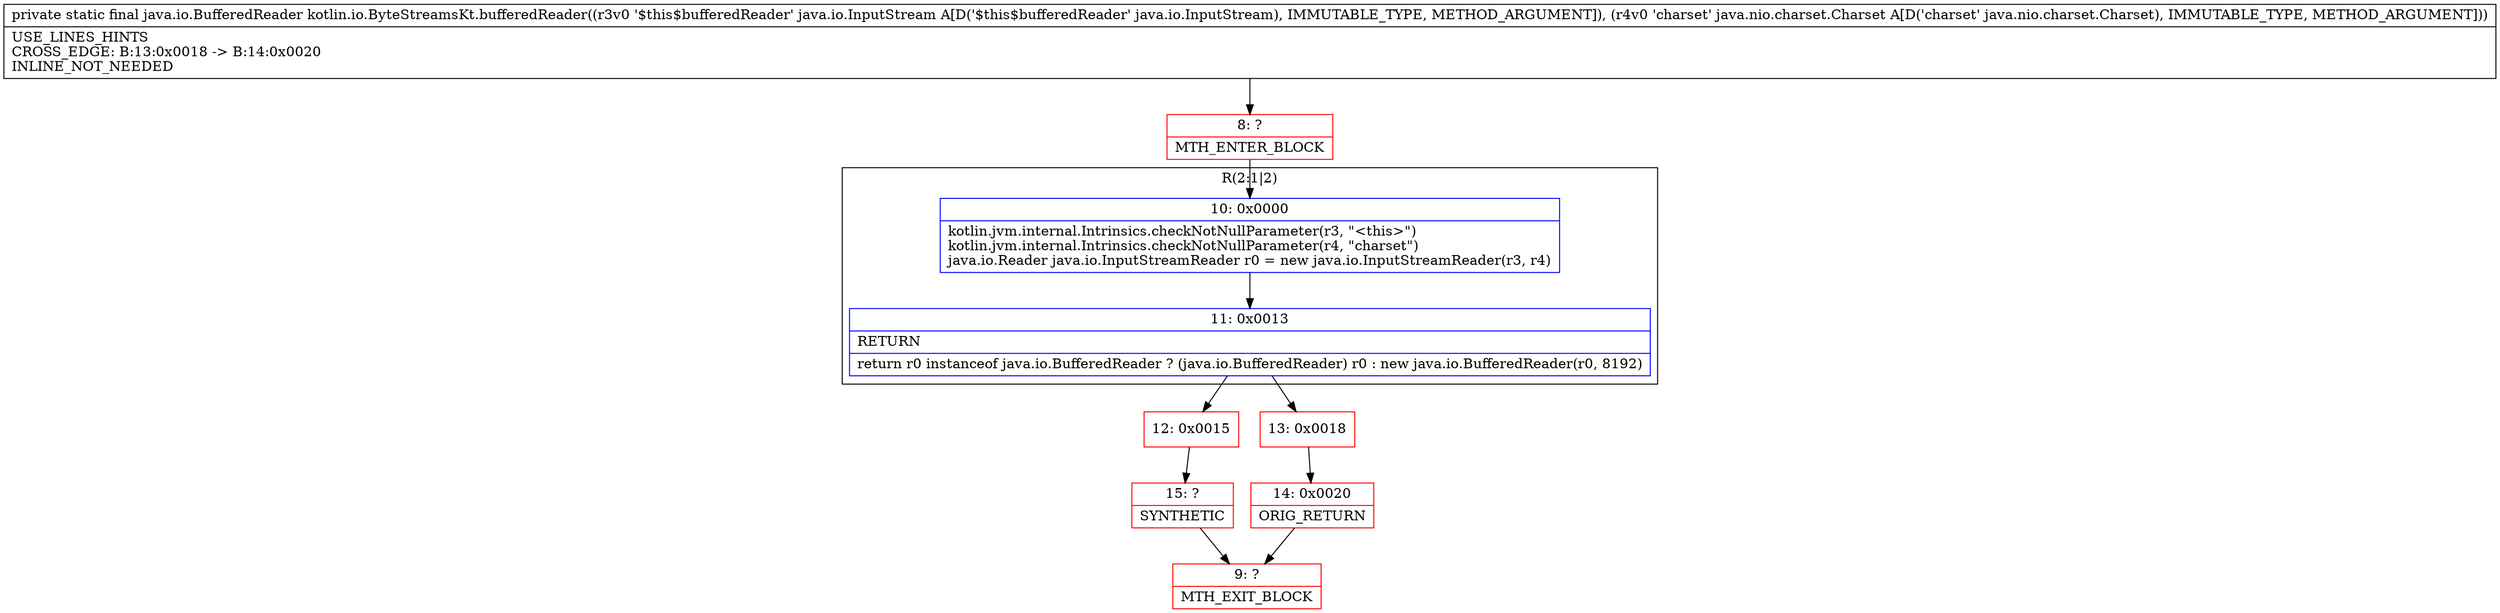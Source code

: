 digraph "CFG forkotlin.io.ByteStreamsKt.bufferedReader(Ljava\/io\/InputStream;Ljava\/nio\/charset\/Charset;)Ljava\/io\/BufferedReader;" {
subgraph cluster_Region_842412181 {
label = "R(2:1|2)";
node [shape=record,color=blue];
Node_10 [shape=record,label="{10\:\ 0x0000|kotlin.jvm.internal.Intrinsics.checkNotNullParameter(r3, \"\<this\>\")\lkotlin.jvm.internal.Intrinsics.checkNotNullParameter(r4, \"charset\")\ljava.io.Reader java.io.InputStreamReader r0 = new java.io.InputStreamReader(r3, r4)\l}"];
Node_11 [shape=record,label="{11\:\ 0x0013|RETURN\l|return r0 instanceof java.io.BufferedReader ? (java.io.BufferedReader) r0 : new java.io.BufferedReader(r0, 8192)\l}"];
}
Node_8 [shape=record,color=red,label="{8\:\ ?|MTH_ENTER_BLOCK\l}"];
Node_12 [shape=record,color=red,label="{12\:\ 0x0015}"];
Node_15 [shape=record,color=red,label="{15\:\ ?|SYNTHETIC\l}"];
Node_9 [shape=record,color=red,label="{9\:\ ?|MTH_EXIT_BLOCK\l}"];
Node_13 [shape=record,color=red,label="{13\:\ 0x0018}"];
Node_14 [shape=record,color=red,label="{14\:\ 0x0020|ORIG_RETURN\l}"];
MethodNode[shape=record,label="{private static final java.io.BufferedReader kotlin.io.ByteStreamsKt.bufferedReader((r3v0 '$this$bufferedReader' java.io.InputStream A[D('$this$bufferedReader' java.io.InputStream), IMMUTABLE_TYPE, METHOD_ARGUMENT]), (r4v0 'charset' java.nio.charset.Charset A[D('charset' java.nio.charset.Charset), IMMUTABLE_TYPE, METHOD_ARGUMENT]))  | USE_LINES_HINTS\lCROSS_EDGE: B:13:0x0018 \-\> B:14:0x0020\lINLINE_NOT_NEEDED\l}"];
MethodNode -> Node_8;Node_10 -> Node_11;
Node_11 -> Node_12;
Node_11 -> Node_13;
Node_8 -> Node_10;
Node_12 -> Node_15;
Node_15 -> Node_9;
Node_13 -> Node_14;
Node_14 -> Node_9;
}

